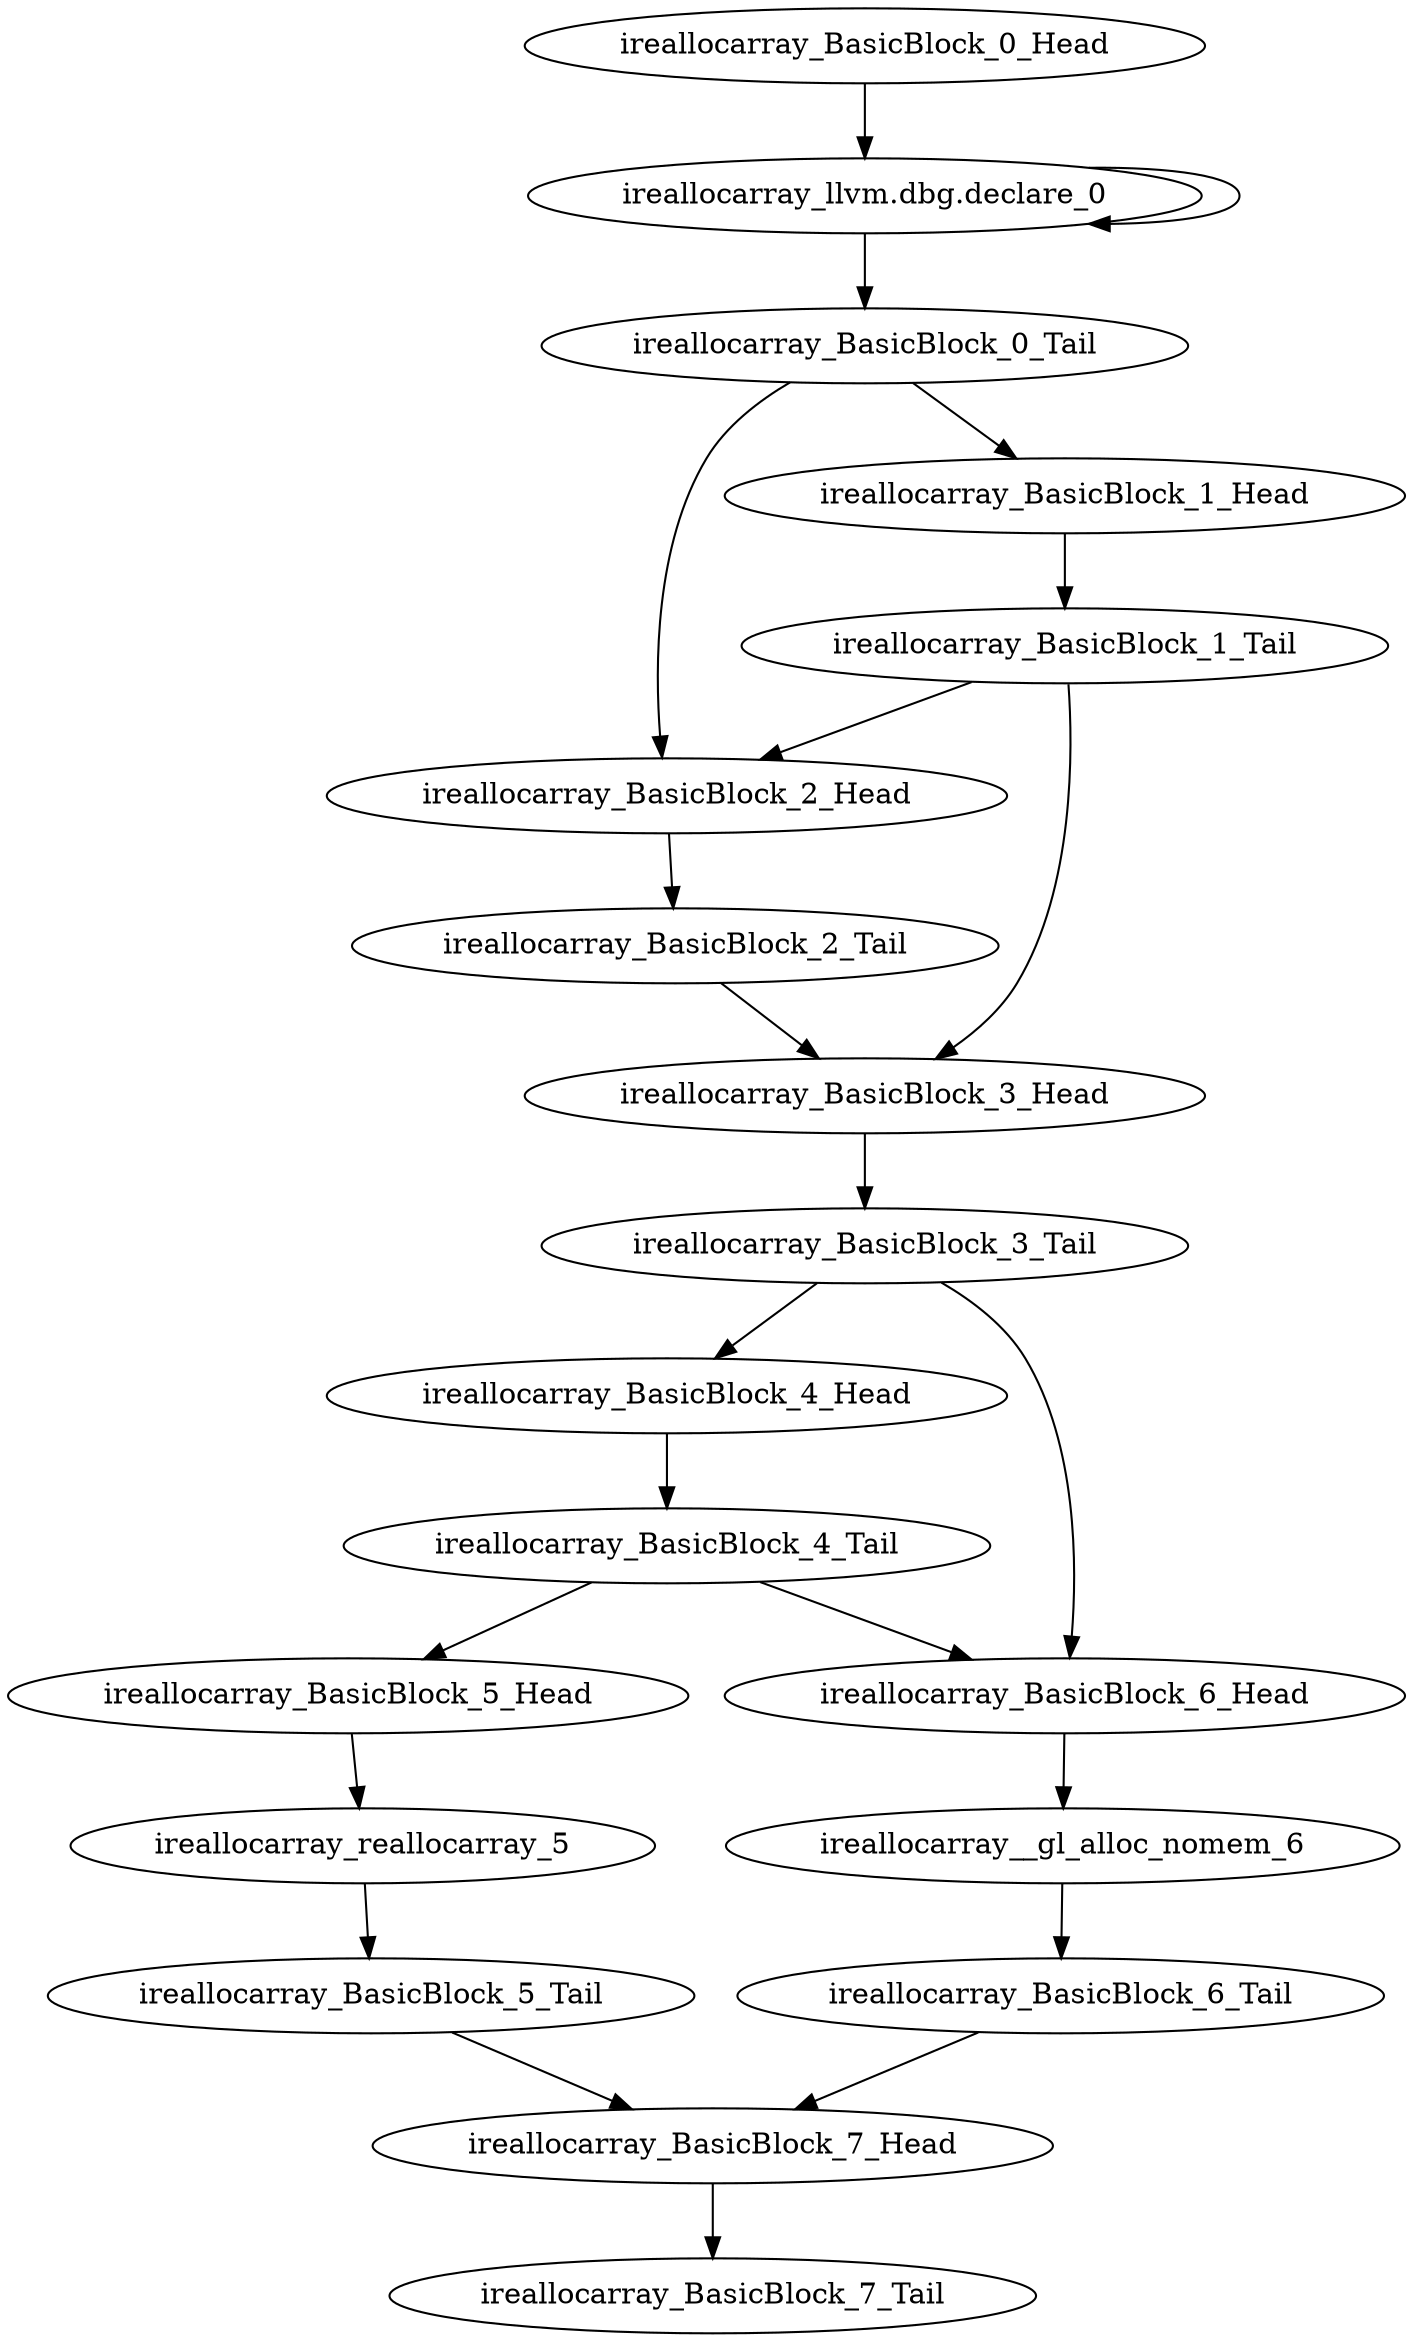 digraph G {
    "ireallocarray_BasicBlock_4_Head" -> "ireallocarray_BasicBlock_4_Tail"
    "ireallocarray_BasicBlock_2_Head" -> "ireallocarray_BasicBlock_2_Tail"
    "ireallocarray_BasicBlock_7_Head" -> "ireallocarray_BasicBlock_7_Tail"
    "ireallocarray_BasicBlock_5_Tail" -> "ireallocarray_BasicBlock_7_Head"
    "ireallocarray_reallocarray_5" -> "ireallocarray_BasicBlock_5_Tail"
    "ireallocarray_BasicBlock_6_Head" -> "ireallocarray__gl_alloc_nomem_6"
    "ireallocarray_BasicBlock_1_Head" -> "ireallocarray_BasicBlock_1_Tail"
    "ireallocarray_BasicBlock_6_Tail" -> "ireallocarray_BasicBlock_7_Head"
    "ireallocarray_BasicBlock_4_Tail" -> "ireallocarray_BasicBlock_6_Head"
    "ireallocarray_BasicBlock_4_Tail" -> "ireallocarray_BasicBlock_5_Head"
    "ireallocarray_llvm.dbg.declare_0" -> "ireallocarray_llvm.dbg.declare_0"
    "ireallocarray_llvm.dbg.declare_0" -> "ireallocarray_BasicBlock_0_Tail"
    "ireallocarray_BasicBlock_1_Tail" -> "ireallocarray_BasicBlock_2_Head"
    "ireallocarray_BasicBlock_1_Tail" -> "ireallocarray_BasicBlock_3_Head"
    "ireallocarray_BasicBlock_3_Head" -> "ireallocarray_BasicBlock_3_Tail"
    "ireallocarray__gl_alloc_nomem_6" -> "ireallocarray_BasicBlock_6_Tail"
    "ireallocarray_BasicBlock_0_Tail" -> "ireallocarray_BasicBlock_2_Head"
    "ireallocarray_BasicBlock_0_Tail" -> "ireallocarray_BasicBlock_1_Head"
    "ireallocarray_BasicBlock_2_Tail" -> "ireallocarray_BasicBlock_3_Head"
    "ireallocarray_BasicBlock_5_Head" -> "ireallocarray_reallocarray_5"
    "ireallocarray_BasicBlock_3_Tail" -> "ireallocarray_BasicBlock_4_Head"
    "ireallocarray_BasicBlock_3_Tail" -> "ireallocarray_BasicBlock_6_Head"
    "ireallocarray_BasicBlock_0_Head" -> "ireallocarray_llvm.dbg.declare_0"
}
